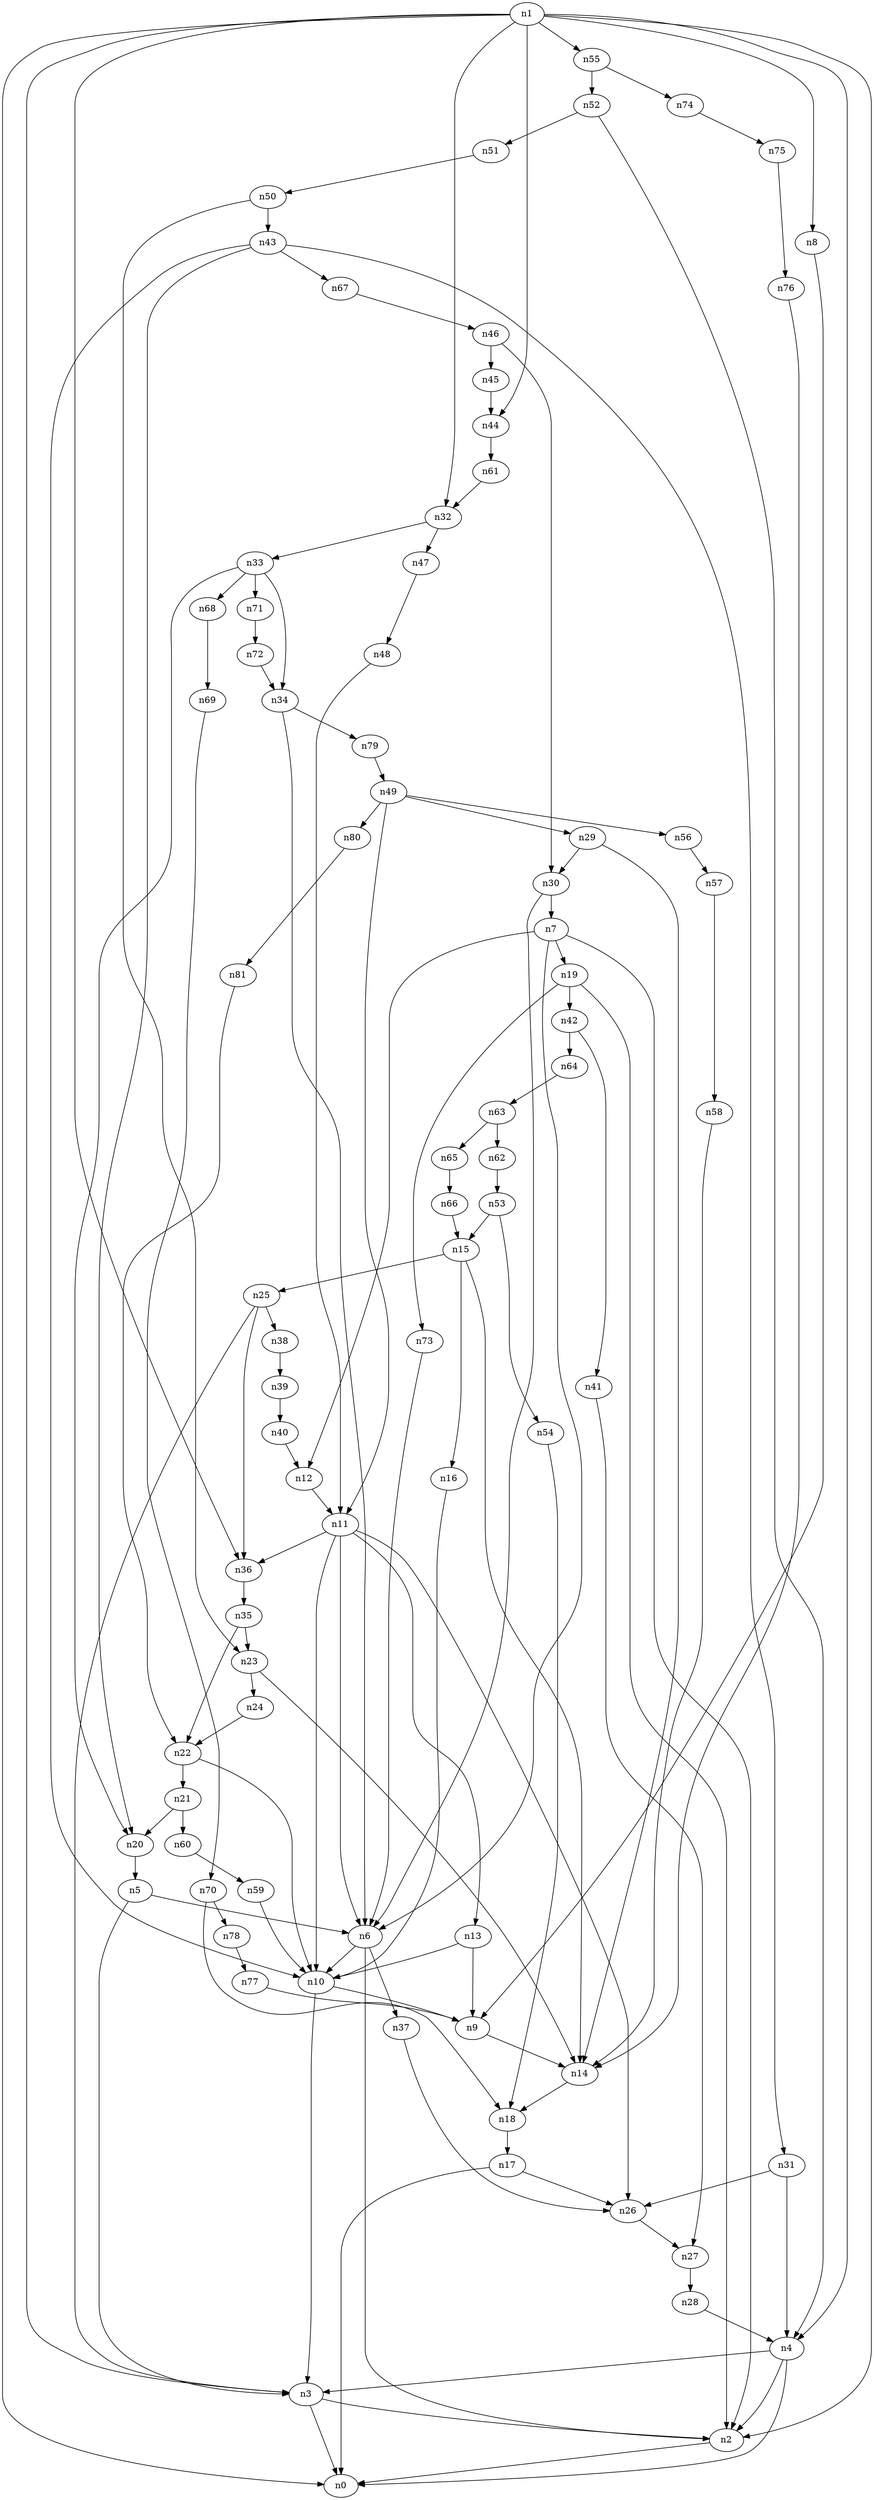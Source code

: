 digraph G {
	n1 -> n0	 [_graphml_id=e0];
	n1 -> n2	 [_graphml_id=e1];
	n1 -> n3	 [_graphml_id=e6];
	n1 -> n4	 [_graphml_id=e9];
	n1 -> n8	 [_graphml_id=e15];
	n1 -> n32	 [_graphml_id=e54];
	n1 -> n36	 [_graphml_id=e63];
	n1 -> n44	 [_graphml_id=e74];
	n1 -> n55	 [_graphml_id=e91];
	n2 -> n0	 [_graphml_id=e5];
	n3 -> n0	 [_graphml_id=e8];
	n3 -> n2	 [_graphml_id=e2];
	n4 -> n0	 [_graphml_id=e4];
	n4 -> n2	 [_graphml_id=e7];
	n4 -> n3	 [_graphml_id=e3];
	n5 -> n3	 [_graphml_id=e10];
	n5 -> n6	 [_graphml_id=e11];
	n6 -> n2	 [_graphml_id=e12];
	n6 -> n10	 [_graphml_id=e18];
	n6 -> n37	 [_graphml_id=e61];
	n7 -> n2	 [_graphml_id=e14];
	n7 -> n6	 [_graphml_id=e13];
	n7 -> n12	 [_graphml_id=e21];
	n7 -> n19	 [_graphml_id=e31];
	n8 -> n9	 [_graphml_id=e16];
	n9 -> n14	 [_graphml_id=e24];
	n10 -> n3	 [_graphml_id=e93];
	n10 -> n9	 [_graphml_id=e17];
	n11 -> n6	 [_graphml_id=e33];
	n11 -> n10	 [_graphml_id=e19];
	n11 -> n13	 [_graphml_id=e22];
	n11 -> n26	 [_graphml_id=e53];
	n11 -> n36	 [_graphml_id=e60];
	n12 -> n11	 [_graphml_id=e20];
	n13 -> n9	 [_graphml_id=e23];
	n13 -> n10	 [_graphml_id=e43];
	n14 -> n18	 [_graphml_id=e30];
	n15 -> n14	 [_graphml_id=e25];
	n15 -> n16	 [_graphml_id=e26];
	n15 -> n25	 [_graphml_id=e41];
	n16 -> n10	 [_graphml_id=e27];
	n17 -> n0	 [_graphml_id=e28];
	n17 -> n26	 [_graphml_id=e44];
	n18 -> n17	 [_graphml_id=e29];
	n19 -> n2	 [_graphml_id=e32];
	n19 -> n42	 [_graphml_id=e70];
	n19 -> n73	 [_graphml_id=e122];
	n20 -> n5	 [_graphml_id=e34];
	n21 -> n20	 [_graphml_id=e35];
	n21 -> n60	 [_graphml_id=e100];
	n22 -> n10	 [_graphml_id=e37];
	n22 -> n21	 [_graphml_id=e36];
	n23 -> n14	 [_graphml_id=e38];
	n23 -> n24	 [_graphml_id=e39];
	n24 -> n22	 [_graphml_id=e40];
	n25 -> n3	 [_graphml_id=e42];
	n25 -> n36	 [_graphml_id=e103];
	n25 -> n38	 [_graphml_id=e64];
	n26 -> n27	 [_graphml_id=e45];
	n27 -> n28	 [_graphml_id=e46];
	n28 -> n4	 [_graphml_id=e47];
	n29 -> n14	 [_graphml_id=e48];
	n29 -> n30	 [_graphml_id=e49];
	n30 -> n6	 [_graphml_id=e50];
	n30 -> n7	 [_graphml_id=e83];
	n31 -> n4	 [_graphml_id=e51];
	n31 -> n26	 [_graphml_id=e52];
	n32 -> n33	 [_graphml_id=e55];
	n32 -> n47	 [_graphml_id=e78];
	n33 -> n20	 [_graphml_id=e123];
	n33 -> n34	 [_graphml_id=e56];
	n33 -> n68	 [_graphml_id=e114];
	n33 -> n71	 [_graphml_id=e118];
	n34 -> n6	 [_graphml_id=e57];
	n34 -> n79	 [_graphml_id=e132];
	n35 -> n22	 [_graphml_id=e73];
	n35 -> n23	 [_graphml_id=e58];
	n36 -> n35	 [_graphml_id=e59];
	n37 -> n26	 [_graphml_id=e62];
	n38 -> n39	 [_graphml_id=e65];
	n39 -> n40	 [_graphml_id=e66];
	n40 -> n12	 [_graphml_id=e67];
	n41 -> n27	 [_graphml_id=e68];
	n42 -> n41	 [_graphml_id=e69];
	n42 -> n64	 [_graphml_id=e107];
	n43 -> n10	 [_graphml_id=e133];
	n43 -> n20	 [_graphml_id=e72];
	n43 -> n31	 [_graphml_id=e71];
	n43 -> n67	 [_graphml_id=e111];
	n44 -> n61	 [_graphml_id=e101];
	n45 -> n44	 [_graphml_id=e75];
	n46 -> n30	 [_graphml_id=e77];
	n46 -> n45	 [_graphml_id=e76];
	n47 -> n48	 [_graphml_id=e79];
	n48 -> n11	 [_graphml_id=e80];
	n49 -> n11	 [_graphml_id=e82];
	n49 -> n29	 [_graphml_id=e81];
	n49 -> n56	 [_graphml_id=e94];
	n49 -> n80	 [_graphml_id=e134];
	n50 -> n23	 [_graphml_id=e84];
	n50 -> n43	 [_graphml_id=e113];
	n51 -> n50	 [_graphml_id=e85];
	n52 -> n4	 [_graphml_id=e87];
	n52 -> n51	 [_graphml_id=e86];
	n53 -> n15	 [_graphml_id=e88];
	n53 -> n54	 [_graphml_id=e89];
	n54 -> n18	 [_graphml_id=e90];
	n55 -> n52	 [_graphml_id=e92];
	n55 -> n74	 [_graphml_id=e124];
	n56 -> n57	 [_graphml_id=e95];
	n57 -> n58	 [_graphml_id=e96];
	n58 -> n14	 [_graphml_id=e97];
	n59 -> n10	 [_graphml_id=e98];
	n60 -> n59	 [_graphml_id=e99];
	n61 -> n32	 [_graphml_id=e102];
	n62 -> n53	 [_graphml_id=e104];
	n63 -> n62	 [_graphml_id=e105];
	n63 -> n65	 [_graphml_id=e108];
	n64 -> n63	 [_graphml_id=e106];
	n65 -> n66	 [_graphml_id=e109];
	n66 -> n15	 [_graphml_id=e110];
	n67 -> n46	 [_graphml_id=e112];
	n68 -> n69	 [_graphml_id=e115];
	n69 -> n70	 [_graphml_id=e116];
	n70 -> n18	 [_graphml_id=e117];
	n70 -> n78	 [_graphml_id=e130];
	n71 -> n72	 [_graphml_id=e119];
	n72 -> n34	 [_graphml_id=e120];
	n73 -> n6	 [_graphml_id=e121];
	n74 -> n75	 [_graphml_id=e125];
	n75 -> n76	 [_graphml_id=e126];
	n76 -> n14	 [_graphml_id=e127];
	n77 -> n9	 [_graphml_id=e128];
	n78 -> n77	 [_graphml_id=e129];
	n79 -> n49	 [_graphml_id=e131];
	n80 -> n81	 [_graphml_id=e135];
	n81 -> n22	 [_graphml_id=e136];
}
